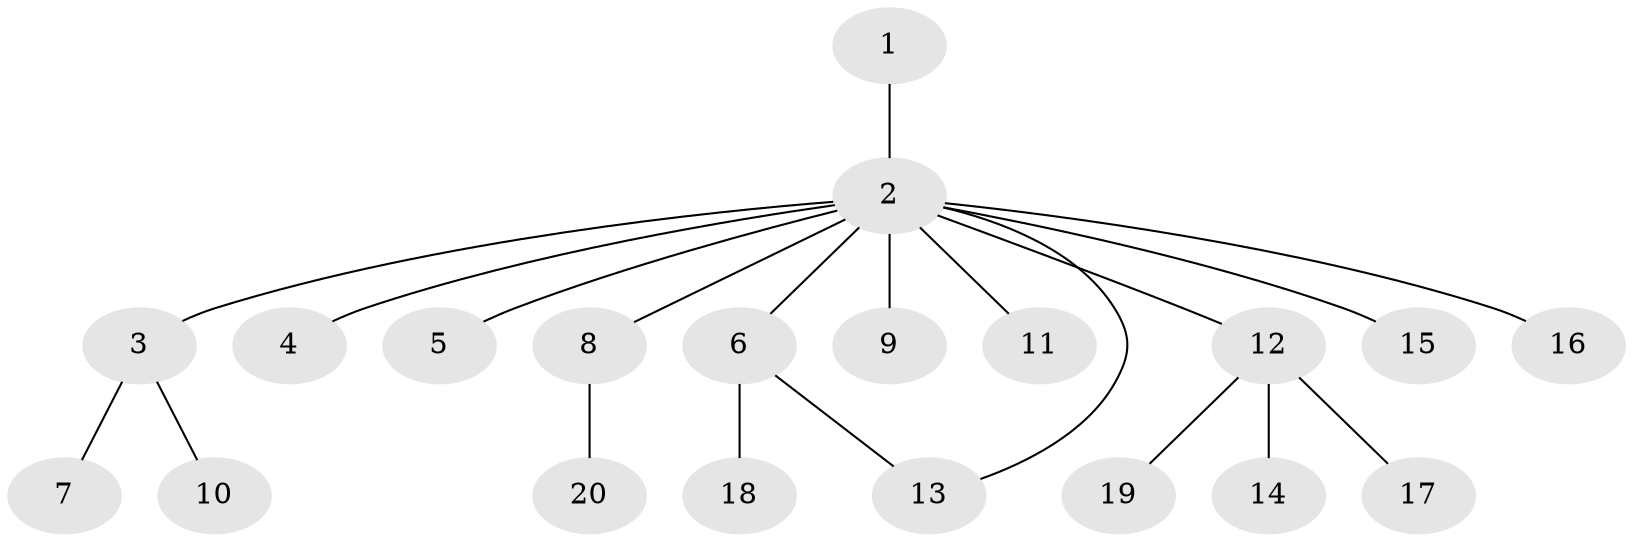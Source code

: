 // Generated by graph-tools (version 1.1) at 2025/46/02/15/25 05:46:28]
// undirected, 20 vertices, 20 edges
graph export_dot {
graph [start="1"]
  node [color=gray90,style=filled];
  1;
  2;
  3;
  4;
  5;
  6;
  7;
  8;
  9;
  10;
  11;
  12;
  13;
  14;
  15;
  16;
  17;
  18;
  19;
  20;
  1 -- 2;
  2 -- 3;
  2 -- 4;
  2 -- 5;
  2 -- 6;
  2 -- 8;
  2 -- 9;
  2 -- 11;
  2 -- 12;
  2 -- 13;
  2 -- 15;
  2 -- 16;
  3 -- 7;
  3 -- 10;
  6 -- 13;
  6 -- 18;
  8 -- 20;
  12 -- 14;
  12 -- 17;
  12 -- 19;
}

